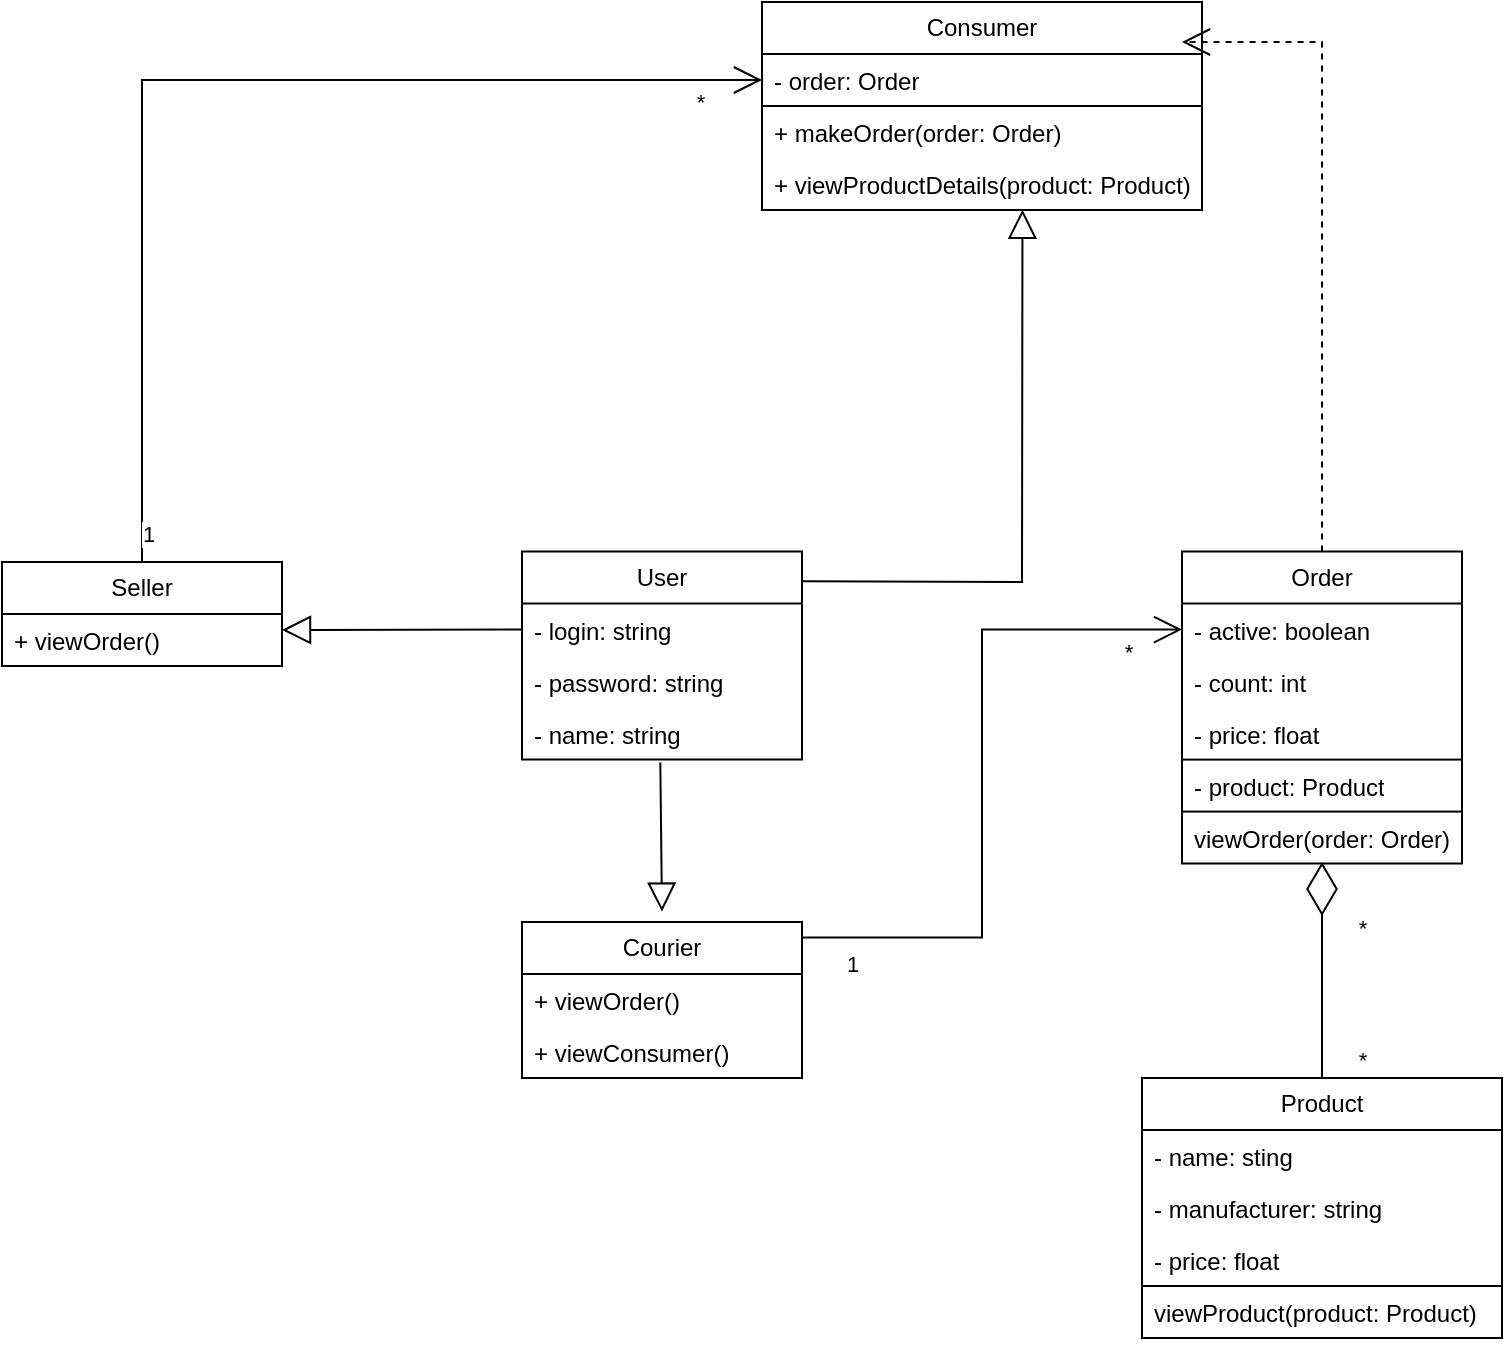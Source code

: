 <mxfile version="22.0.8" type="device">
  <diagram name="Page-1" id="c4acf3e9-155e-7222-9cf6-157b1a14988f">
    <mxGraphModel dx="1259" dy="673" grid="1" gridSize="10" guides="1" tooltips="1" connect="1" arrows="1" fold="1" page="1" pageScale="1" pageWidth="850" pageHeight="1100" background="none" math="0" shadow="0">
      <root>
        <mxCell id="0" />
        <mxCell id="1" parent="0" />
        <mxCell id="JucH0bdHnx9_qoao5w32-1" value="User" style="swimlane;fontStyle=0;childLayout=stackLayout;horizontal=1;startSize=26;fillColor=none;horizontalStack=0;resizeParent=1;resizeParentMax=0;resizeLast=0;collapsible=1;marginBottom=0;whiteSpace=wrap;html=1;swimlaneLine=1;" parent="1" vertex="1">
          <mxGeometry x="350" y="324.79" width="140" height="104" as="geometry" />
        </mxCell>
        <mxCell id="JucH0bdHnx9_qoao5w32-2" value="- login: string" style="text;strokeColor=none;fillColor=none;align=left;verticalAlign=top;spacingLeft=4;spacingRight=4;overflow=hidden;rotatable=0;points=[[0,0.5],[1,0.5]];portConstraint=eastwest;whiteSpace=wrap;html=1;" parent="JucH0bdHnx9_qoao5w32-1" vertex="1">
          <mxGeometry y="26" width="140" height="26" as="geometry" />
        </mxCell>
        <mxCell id="JucH0bdHnx9_qoao5w32-3" value="- password: string" style="text;strokeColor=none;fillColor=none;align=left;verticalAlign=top;spacingLeft=4;spacingRight=4;overflow=hidden;rotatable=0;points=[[0,0.5],[1,0.5]];portConstraint=eastwest;whiteSpace=wrap;html=1;" parent="JucH0bdHnx9_qoao5w32-1" vertex="1">
          <mxGeometry y="52" width="140" height="26" as="geometry" />
        </mxCell>
        <mxCell id="JucH0bdHnx9_qoao5w32-4" value="- name: string" style="text;strokeColor=none;fillColor=none;align=left;verticalAlign=top;spacingLeft=4;spacingRight=4;overflow=hidden;rotatable=0;points=[[0,0.5],[1,0.5]];portConstraint=eastwest;whiteSpace=wrap;html=1;" parent="JucH0bdHnx9_qoao5w32-1" vertex="1">
          <mxGeometry y="78" width="140" height="26" as="geometry" />
        </mxCell>
        <mxCell id="JucH0bdHnx9_qoao5w32-13" value="Consumer" style="swimlane;fontStyle=0;childLayout=stackLayout;horizontal=1;startSize=26;fillColor=none;horizontalStack=0;resizeParent=1;resizeParentMax=0;resizeLast=0;collapsible=1;marginBottom=0;whiteSpace=wrap;html=1;" parent="1" vertex="1">
          <mxGeometry x="470" y="50" width="220" height="104" as="geometry" />
        </mxCell>
        <mxCell id="JucH0bdHnx9_qoao5w32-14" value="- order: Order" style="text;strokeColor=default;fillColor=none;align=left;verticalAlign=top;spacingLeft=4;spacingRight=4;overflow=hidden;rotatable=0;points=[[0,0.5],[1,0.5]];portConstraint=eastwest;whiteSpace=wrap;html=1;" parent="JucH0bdHnx9_qoao5w32-13" vertex="1">
          <mxGeometry y="26" width="220" height="26" as="geometry" />
        </mxCell>
        <mxCell id="_UadZDXfJrqQWSUkQn-_-1" value="+ makeOrder(order: Order)" style="text;strokeColor=none;fillColor=none;align=left;verticalAlign=top;spacingLeft=4;spacingRight=4;overflow=hidden;rotatable=0;points=[[0,0.5],[1,0.5]];portConstraint=eastwest;whiteSpace=wrap;html=1;" parent="JucH0bdHnx9_qoao5w32-13" vertex="1">
          <mxGeometry y="52" width="220" height="26" as="geometry" />
        </mxCell>
        <mxCell id="_UadZDXfJrqQWSUkQn-_-19" value="+ viewProductDetails(product: Product)" style="text;strokeColor=none;fillColor=none;align=left;verticalAlign=top;spacingLeft=4;spacingRight=4;overflow=hidden;rotatable=0;points=[[0,0.5],[1,0.5]];portConstraint=eastwest;whiteSpace=wrap;html=1;" parent="JucH0bdHnx9_qoao5w32-13" vertex="1">
          <mxGeometry y="78" width="220" height="26" as="geometry" />
        </mxCell>
        <mxCell id="JucH0bdHnx9_qoao5w32-20" value="Order" style="swimlane;fontStyle=0;childLayout=stackLayout;horizontal=1;startSize=26;fillColor=none;horizontalStack=0;resizeParent=1;resizeParentMax=0;resizeLast=0;collapsible=1;marginBottom=0;whiteSpace=wrap;html=1;" parent="1" vertex="1">
          <mxGeometry x="680" y="324.79" width="140" height="156" as="geometry" />
        </mxCell>
        <mxCell id="JucH0bdHnx9_qoao5w32-48" value="- active: boolean" style="text;strokeColor=none;fillColor=none;align=left;verticalAlign=top;spacingLeft=4;spacingRight=4;overflow=hidden;rotatable=0;points=[[0,0.5],[1,0.5]];portConstraint=eastwest;whiteSpace=wrap;html=1;" parent="JucH0bdHnx9_qoao5w32-20" vertex="1">
          <mxGeometry y="26" width="140" height="26" as="geometry" />
        </mxCell>
        <mxCell id="JucH0bdHnx9_qoao5w32-21" value="- count: int" style="text;strokeColor=none;fillColor=none;align=left;verticalAlign=top;spacingLeft=4;spacingRight=4;overflow=hidden;rotatable=0;points=[[0,0.5],[1,0.5]];portConstraint=eastwest;whiteSpace=wrap;html=1;" parent="JucH0bdHnx9_qoao5w32-20" vertex="1">
          <mxGeometry y="52" width="140" height="26" as="geometry" />
        </mxCell>
        <mxCell id="JucH0bdHnx9_qoao5w32-22" value="- price: float" style="text;strokeColor=none;fillColor=none;align=left;verticalAlign=top;spacingLeft=4;spacingRight=4;overflow=hidden;rotatable=0;points=[[0,0.5],[1,0.5]];portConstraint=eastwest;whiteSpace=wrap;html=1;" parent="JucH0bdHnx9_qoao5w32-20" vertex="1">
          <mxGeometry y="78" width="140" height="26" as="geometry" />
        </mxCell>
        <mxCell id="JucH0bdHnx9_qoao5w32-23" value="- product: Product" style="text;strokeColor=default;fillColor=none;align=left;verticalAlign=top;spacingLeft=4;spacingRight=4;overflow=hidden;rotatable=0;points=[[0,0.5],[1,0.5]];portConstraint=eastwest;whiteSpace=wrap;html=1;" parent="JucH0bdHnx9_qoao5w32-20" vertex="1">
          <mxGeometry y="104" width="140" height="26" as="geometry" />
        </mxCell>
        <mxCell id="onuNT1N9b6zLzL6EmoBz-1" value="viewOrder(order: Order)" style="text;strokeColor=none;fillColor=none;align=left;verticalAlign=top;spacingLeft=4;spacingRight=4;overflow=hidden;rotatable=0;points=[[0,0.5],[1,0.5]];portConstraint=eastwest;whiteSpace=wrap;html=1;" vertex="1" parent="JucH0bdHnx9_qoao5w32-20">
          <mxGeometry y="130" width="140" height="26" as="geometry" />
        </mxCell>
        <mxCell id="JucH0bdHnx9_qoao5w32-24" value="" style="endArrow=open;endSize=12;dashed=1;html=1;rounded=0;exitX=0.5;exitY=0;exitDx=0;exitDy=0;align=center;" parent="1" source="JucH0bdHnx9_qoao5w32-20" edge="1">
          <mxGeometry x="-0.539" width="160" relative="1" as="geometry">
            <mxPoint x="340" y="260" as="sourcePoint" />
            <mxPoint x="680" y="70" as="targetPoint" />
            <Array as="points">
              <mxPoint x="750" y="70" />
            </Array>
            <mxPoint as="offset" />
          </mxGeometry>
        </mxCell>
        <mxCell id="JucH0bdHnx9_qoao5w32-25" value="Product" style="swimlane;fontStyle=0;childLayout=stackLayout;horizontal=1;startSize=26;fillColor=none;horizontalStack=0;resizeParent=1;resizeParentMax=0;resizeLast=0;collapsible=1;marginBottom=0;whiteSpace=wrap;html=1;" parent="1" vertex="1">
          <mxGeometry x="660" y="588" width="180" height="130" as="geometry" />
        </mxCell>
        <mxCell id="JucH0bdHnx9_qoao5w32-26" value="- name: sting" style="text;strokeColor=none;fillColor=none;align=left;verticalAlign=top;spacingLeft=4;spacingRight=4;overflow=hidden;rotatable=0;points=[[0,0.5],[1,0.5]];portConstraint=eastwest;whiteSpace=wrap;html=1;" parent="JucH0bdHnx9_qoao5w32-25" vertex="1">
          <mxGeometry y="26" width="180" height="26" as="geometry" />
        </mxCell>
        <mxCell id="JucH0bdHnx9_qoao5w32-34" value="- manufacturer: string" style="text;strokeColor=none;fillColor=none;align=left;verticalAlign=top;spacingLeft=4;spacingRight=4;overflow=hidden;rotatable=0;points=[[0,0.5],[1,0.5]];portConstraint=eastwest;whiteSpace=wrap;html=1;" parent="JucH0bdHnx9_qoao5w32-25" vertex="1">
          <mxGeometry y="52" width="180" height="26" as="geometry" />
        </mxCell>
        <mxCell id="JucH0bdHnx9_qoao5w32-27" value="- price: float" style="text;strokeColor=none;fillColor=none;align=left;verticalAlign=top;spacingLeft=4;spacingRight=4;overflow=hidden;rotatable=0;points=[[0,0.5],[1,0.5]];portConstraint=eastwest;whiteSpace=wrap;html=1;" parent="JucH0bdHnx9_qoao5w32-25" vertex="1">
          <mxGeometry y="78" width="180" height="26" as="geometry" />
        </mxCell>
        <mxCell id="onuNT1N9b6zLzL6EmoBz-3" value="viewProduct(product: Product)" style="text;strokeColor=default;fillColor=none;align=left;verticalAlign=top;spacingLeft=4;spacingRight=4;overflow=hidden;rotatable=0;points=[[0,0.5],[1,0.5]];portConstraint=eastwest;whiteSpace=wrap;html=1;" vertex="1" parent="JucH0bdHnx9_qoao5w32-25">
          <mxGeometry y="104" width="180" height="26" as="geometry" />
        </mxCell>
        <mxCell id="JucH0bdHnx9_qoao5w32-29" value="" style="endArrow=diamondThin;endFill=0;endSize=24;html=1;rounded=0;exitX=0.5;exitY=0;exitDx=0;exitDy=0;" parent="1" source="JucH0bdHnx9_qoao5w32-25" edge="1">
          <mxGeometry width="160" relative="1" as="geometry">
            <mxPoint x="350" y="384.79" as="sourcePoint" />
            <mxPoint x="750" y="480" as="targetPoint" />
          </mxGeometry>
        </mxCell>
        <mxCell id="JucH0bdHnx9_qoao5w32-43" value="*" style="edgeLabel;html=1;align=center;verticalAlign=middle;resizable=0;points=[];" parent="JucH0bdHnx9_qoao5w32-29" vertex="1" connectable="0">
          <mxGeometry x="-0.736" y="2" relative="1" as="geometry">
            <mxPoint x="22" y="5" as="offset" />
          </mxGeometry>
        </mxCell>
        <mxCell id="JucH0bdHnx9_qoao5w32-44" value="*" style="edgeLabel;html=1;align=center;verticalAlign=middle;resizable=0;points=[];" parent="JucH0bdHnx9_qoao5w32-29" vertex="1" connectable="0">
          <mxGeometry x="0.413" relative="1" as="geometry">
            <mxPoint x="20" y="1" as="offset" />
          </mxGeometry>
        </mxCell>
        <mxCell id="JucH0bdHnx9_qoao5w32-39" value="" style="endArrow=block;endFill=0;endSize=12;html=1;rounded=0;exitX=1.002;exitY=0.143;exitDx=0;exitDy=0;exitPerimeter=0;entryX=0.592;entryY=0.994;entryDx=0;entryDy=0;entryPerimeter=0;" parent="1" source="JucH0bdHnx9_qoao5w32-1" target="_UadZDXfJrqQWSUkQn-_-19" edge="1">
          <mxGeometry width="160" relative="1" as="geometry">
            <mxPoint x="500" y="340" as="sourcePoint" />
            <mxPoint x="600" y="160" as="targetPoint" />
            <Array as="points">
              <mxPoint x="600" y="340" />
            </Array>
          </mxGeometry>
        </mxCell>
        <mxCell id="JucH0bdHnx9_qoao5w32-42" value="" style="endArrow=block;endFill=0;endSize=12;html=1;rounded=0;exitX=0;exitY=0.5;exitDx=0;exitDy=0;" parent="1" source="JucH0bdHnx9_qoao5w32-2" edge="1">
          <mxGeometry width="160" relative="1" as="geometry">
            <mxPoint x="340" y="294.79" as="sourcePoint" />
            <mxPoint x="230" y="364" as="targetPoint" />
          </mxGeometry>
        </mxCell>
        <mxCell id="JucH0bdHnx9_qoao5w32-53" value="" style="endArrow=block;endFill=0;endSize=12;html=1;rounded=0;exitX=0.494;exitY=1.055;exitDx=0;exitDy=0;entryX=0.5;entryY=0;entryDx=0;entryDy=0;exitPerimeter=0;" parent="1" source="JucH0bdHnx9_qoao5w32-4" edge="1">
          <mxGeometry width="160" relative="1" as="geometry">
            <mxPoint x="360" y="360.79" as="sourcePoint" />
            <mxPoint x="420" y="504.79" as="targetPoint" />
          </mxGeometry>
        </mxCell>
        <mxCell id="JucH0bdHnx9_qoao5w32-55" value="" style="endArrow=open;endFill=1;endSize=12;html=1;rounded=0;exitX=1;exitY=0.25;exitDx=0;exitDy=0;entryX=0;entryY=0.5;entryDx=0;entryDy=0;" parent="1" target="JucH0bdHnx9_qoao5w32-48" edge="1">
          <mxGeometry width="160" relative="1" as="geometry">
            <mxPoint x="490" y="517.79" as="sourcePoint" />
            <mxPoint x="500" y="524.79" as="targetPoint" />
            <Array as="points">
              <mxPoint x="580" y="517.79" />
              <mxPoint x="580" y="363.79" />
            </Array>
          </mxGeometry>
        </mxCell>
        <mxCell id="JucH0bdHnx9_qoao5w32-65" value="1" style="edgeLabel;html=1;align=center;verticalAlign=middle;resizable=0;points=[];" parent="JucH0bdHnx9_qoao5w32-55" vertex="1" connectable="0">
          <mxGeometry x="-0.857" y="-2" relative="1" as="geometry">
            <mxPoint y="11" as="offset" />
          </mxGeometry>
        </mxCell>
        <mxCell id="JucH0bdHnx9_qoao5w32-66" value="*" style="edgeLabel;html=1;align=center;verticalAlign=middle;resizable=0;points=[];" parent="JucH0bdHnx9_qoao5w32-55" vertex="1" connectable="0">
          <mxGeometry x="0.84" y="-1" relative="1" as="geometry">
            <mxPoint y="10" as="offset" />
          </mxGeometry>
        </mxCell>
        <mxCell id="JucH0bdHnx9_qoao5w32-62" value="" style="endArrow=open;endFill=1;endSize=12;html=1;rounded=0;exitX=0.5;exitY=0;exitDx=0;exitDy=0;entryX=0;entryY=0.5;entryDx=0;entryDy=0;" parent="1" source="_UadZDXfJrqQWSUkQn-_-11" target="JucH0bdHnx9_qoao5w32-14" edge="1">
          <mxGeometry width="160" relative="1" as="geometry">
            <mxPoint x="160" y="324.79" as="sourcePoint" />
            <mxPoint x="540" y="250" as="targetPoint" />
            <Array as="points">
              <mxPoint x="160" y="89" />
            </Array>
          </mxGeometry>
        </mxCell>
        <mxCell id="JucH0bdHnx9_qoao5w32-63" value="1" style="edgeLabel;html=1;align=center;verticalAlign=middle;resizable=0;points=[];" parent="JucH0bdHnx9_qoao5w32-62" vertex="1" connectable="0">
          <mxGeometry x="-0.863" y="-3" relative="1" as="geometry">
            <mxPoint y="23" as="offset" />
          </mxGeometry>
        </mxCell>
        <mxCell id="JucH0bdHnx9_qoao5w32-64" value="*" style="edgeLabel;html=1;align=center;verticalAlign=middle;resizable=0;points=[];" parent="JucH0bdHnx9_qoao5w32-62" vertex="1" connectable="0">
          <mxGeometry x="0.886" y="1" relative="1" as="geometry">
            <mxPoint y="12" as="offset" />
          </mxGeometry>
        </mxCell>
        <mxCell id="_UadZDXfJrqQWSUkQn-_-11" value="Seller" style="swimlane;fontStyle=0;childLayout=stackLayout;horizontal=1;startSize=26;fillColor=none;horizontalStack=0;resizeParent=1;resizeParentMax=0;resizeLast=0;collapsible=1;marginBottom=0;whiteSpace=wrap;html=1;" parent="1" vertex="1">
          <mxGeometry x="90" y="330" width="140" height="52" as="geometry" />
        </mxCell>
        <mxCell id="_UadZDXfJrqQWSUkQn-_-12" value="+ viewOrder()" style="text;strokeColor=none;fillColor=none;align=left;verticalAlign=top;spacingLeft=4;spacingRight=4;overflow=hidden;rotatable=0;points=[[0,0.5],[1,0.5]];portConstraint=eastwest;whiteSpace=wrap;html=1;" parent="_UadZDXfJrqQWSUkQn-_-11" vertex="1">
          <mxGeometry y="26" width="140" height="26" as="geometry" />
        </mxCell>
        <mxCell id="_UadZDXfJrqQWSUkQn-_-15" value="Courier" style="swimlane;fontStyle=0;childLayout=stackLayout;horizontal=1;startSize=26;fillColor=none;horizontalStack=0;resizeParent=1;resizeParentMax=0;resizeLast=0;collapsible=1;marginBottom=0;whiteSpace=wrap;html=1;" parent="1" vertex="1">
          <mxGeometry x="350" y="510" width="140" height="78" as="geometry" />
        </mxCell>
        <mxCell id="_UadZDXfJrqQWSUkQn-_-16" value="+ viewOrder()" style="text;strokeColor=none;fillColor=none;align=left;verticalAlign=top;spacingLeft=4;spacingRight=4;overflow=hidden;rotatable=0;points=[[0,0.5],[1,0.5]];portConstraint=eastwest;whiteSpace=wrap;html=1;" parent="_UadZDXfJrqQWSUkQn-_-15" vertex="1">
          <mxGeometry y="26" width="140" height="26" as="geometry" />
        </mxCell>
        <mxCell id="_UadZDXfJrqQWSUkQn-_-20" value="+ viewConsumer()" style="text;strokeColor=none;fillColor=none;align=left;verticalAlign=top;spacingLeft=4;spacingRight=4;overflow=hidden;rotatable=0;points=[[0,0.5],[1,0.5]];portConstraint=eastwest;whiteSpace=wrap;html=1;" parent="_UadZDXfJrqQWSUkQn-_-15" vertex="1">
          <mxGeometry y="52" width="140" height="26" as="geometry" />
        </mxCell>
      </root>
    </mxGraphModel>
  </diagram>
</mxfile>
